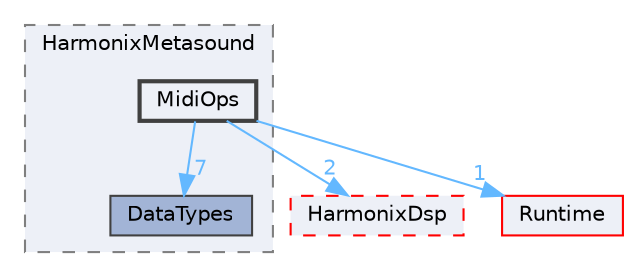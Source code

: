 digraph "MidiOps"
{
 // INTERACTIVE_SVG=YES
 // LATEX_PDF_SIZE
  bgcolor="transparent";
  edge [fontname=Helvetica,fontsize=10,labelfontname=Helvetica,labelfontsize=10];
  node [fontname=Helvetica,fontsize=10,shape=box,height=0.2,width=0.4];
  compound=true
  subgraph clusterdir_5cc2dc08eda5900565b5fe76cb544a13 {
    graph [ bgcolor="#edf0f7", pencolor="grey50", label="HarmonixMetasound", fontname=Helvetica,fontsize=10 style="filled,dashed", URL="dir_5cc2dc08eda5900565b5fe76cb544a13.html",tooltip=""]
  dir_b2f4fbcd34a37ce491210af20d59eca7 [label="DataTypes", fillcolor="#a2b4d6", color="grey25", style="filled", URL="dir_b2f4fbcd34a37ce491210af20d59eca7.html",tooltip=""];
  dir_c202dfb703394bb694022da885fa3acc [label="MidiOps", fillcolor="#edf0f7", color="grey25", style="filled,bold", URL="dir_c202dfb703394bb694022da885fa3acc.html",tooltip=""];
  }
  dir_4e1a6c5cdd9198d90377cec3c249fdb9 [label="HarmonixDsp", fillcolor="#edf0f7", color="red", style="filled,dashed", URL="dir_4e1a6c5cdd9198d90377cec3c249fdb9.html",tooltip=""];
  dir_7536b172fbd480bfd146a1b1acd6856b [label="Runtime", fillcolor="#edf0f7", color="red", style="filled", URL="dir_7536b172fbd480bfd146a1b1acd6856b.html",tooltip=""];
  dir_c202dfb703394bb694022da885fa3acc->dir_4e1a6c5cdd9198d90377cec3c249fdb9 [headlabel="2", labeldistance=1.5 headhref="dir_000639_000466.html" href="dir_000639_000466.html" color="steelblue1" fontcolor="steelblue1"];
  dir_c202dfb703394bb694022da885fa3acc->dir_7536b172fbd480bfd146a1b1acd6856b [headlabel="1", labeldistance=1.5 headhref="dir_000639_000984.html" href="dir_000639_000984.html" color="steelblue1" fontcolor="steelblue1"];
  dir_c202dfb703394bb694022da885fa3acc->dir_b2f4fbcd34a37ce491210af20d59eca7 [headlabel="7", labeldistance=1.5 headhref="dir_000639_000295.html" href="dir_000639_000295.html" color="steelblue1" fontcolor="steelblue1"];
}

